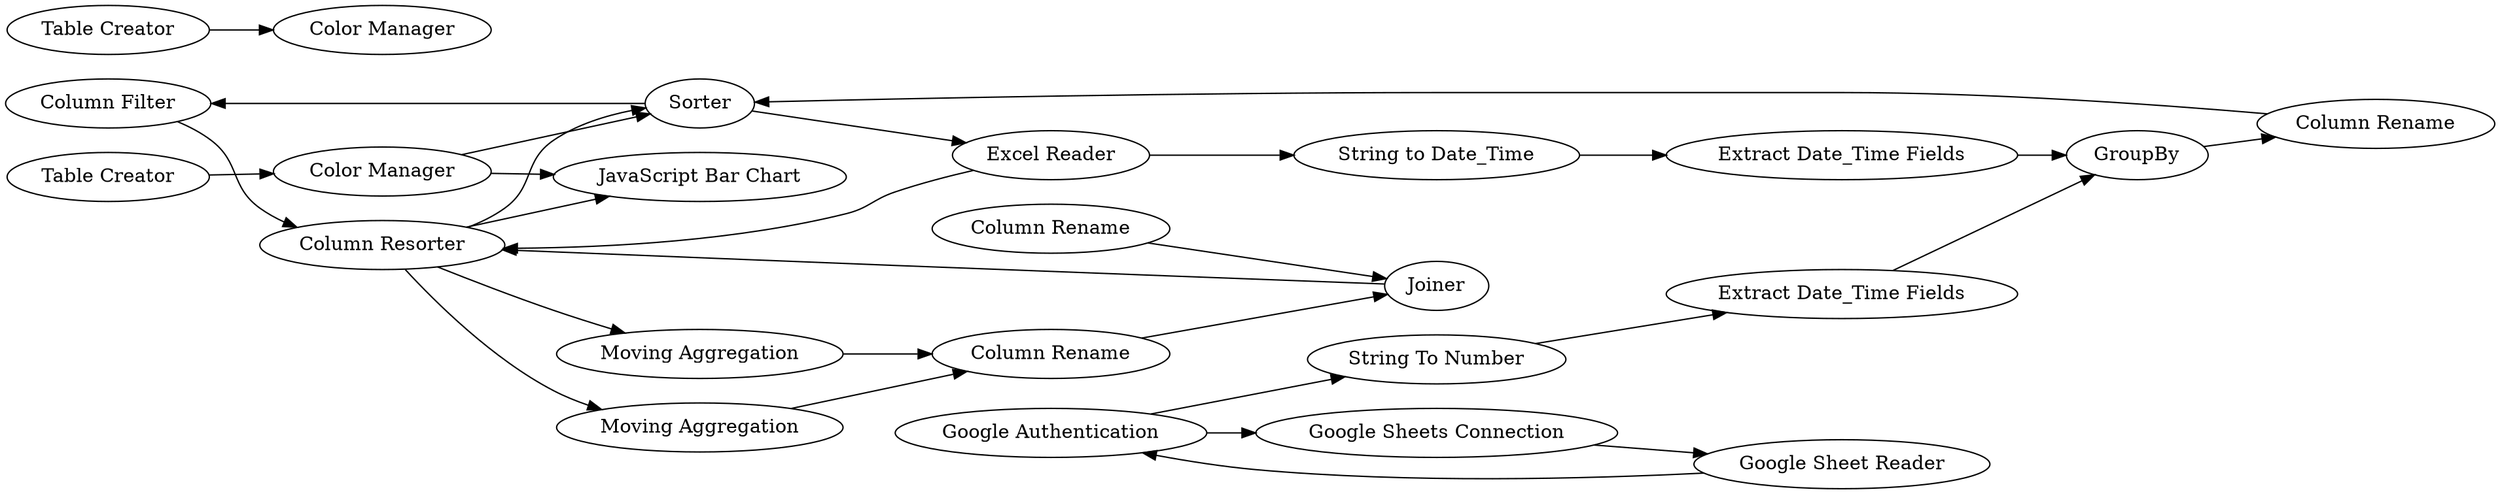digraph {
	93 -> 94
	94 -> 5
	101 -> 102
	92 -> 164
	5 -> 101
	165 -> 167
	89 -> 104
	162 -> 161
	162 -> 165
	94 -> 97
	108 -> 89
	100 -> 92
	94 -> 158
	92 -> 93
	99 -> 98
	167 -> 89
	95 -> 100
	104 -> 92
	106 -> 108
	88 -> 102
	164 -> 106
	158 -> 101
	100 -> 97
	102 -> 94
	164 -> 94
	94 -> 92
	156 -> 162
	161 -> 156
	165 [label="String To Number"]
	167 [label="Extract Date_Time Fields"]
	89 [label=GroupBy]
	97 [label="JavaScript Bar Chart"]
	162 [label="Google Authentication"]
	108 [label="Extract Date_Time Fields"]
	92 [label=Sorter]
	98 [label="Color Manager"]
	156 [label="Google Sheet Reader"]
	161 [label="Google Sheets Connection"]
	164 [label="Excel Reader"]
	158 [label="Moving Aggregation"]
	101 [label="Column Rename"]
	100 [label="Color Manager"]
	93 [label="Column Filter"]
	106 [label="String to Date_Time"]
	5 [label="Moving Aggregation"]
	94 [label="Column Resorter"]
	99 [label="Table Creator"]
	104 [label="Column Rename"]
	102 [label=Joiner]
	88 [label="Column Rename"]
	95 [label="Table Creator"]
	rankdir=LR
}
